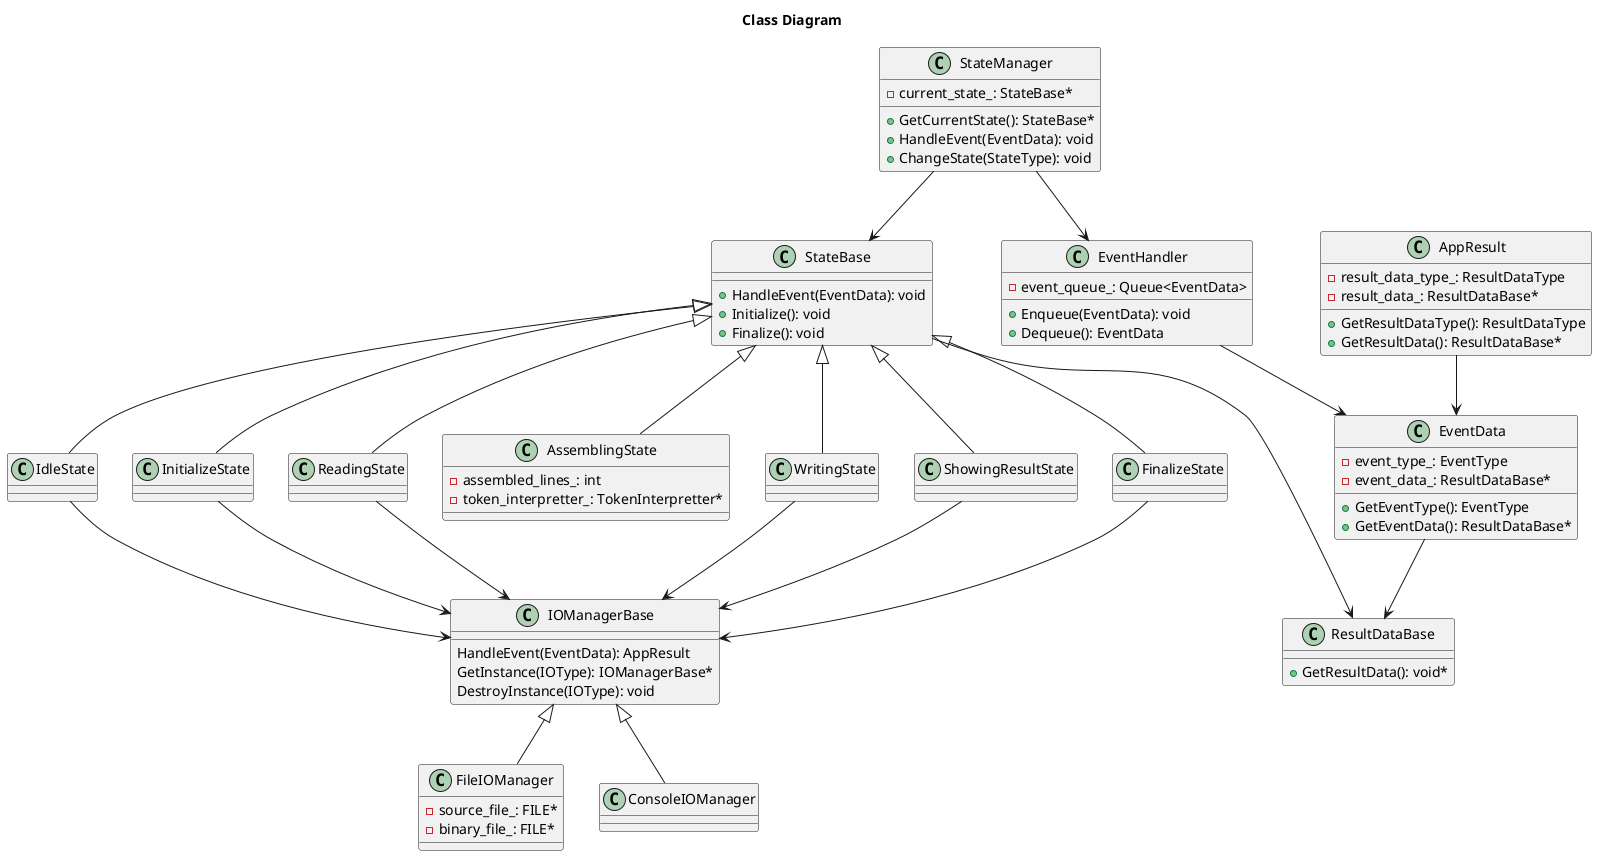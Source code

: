 @startuml class diagram
title Class Diagram

class StateManager {
    - current_state_: StateBase*
    + GetCurrentState(): StateBase*
    + HandleEvent(EventData): void
    + ChangeState(StateType): void
}

class StateBase {
    + HandleEvent(EventData): void
    + Initialize(): void
    + Finalize(): void
}

class IdleState {

}

class InitializeState {

}

class ReadingState {

}

class AssemblingState {
    - assembled_lines_: int
    - token_interpretter_: TokenInterpretter*
}

class WritingState {

}

class ShowingResultState {

}

class FinalizeState {

}

class IOManagerBase {
    HandleEvent(EventData): AppResult
    GetInstance(IOType): IOManagerBase*
    DestroyInstance(IOType): void
}

class FileIOManager {
    - source_file_: FILE*
    - binary_file_: FILE*
}

class ConsoleIOManager {

}

class EventHandler {
    - event_queue_: Queue<EventData>
    + Enqueue(EventData): void
    + Dequeue(): EventData
}

class EventData {
    - event_type_: EventType
    - event_data_: ResultDataBase*
    + GetEventType(): EventType
    + GetEventData(): ResultDataBase*
}

class AppResult {
    - result_data_type_: ResultDataType
    - result_data_: ResultDataBase*
    + GetResultDataType(): ResultDataType
    + GetResultData(): ResultDataBase*
}

class ResultDataBase {
    + GetResultData(): void*
}

StateManager --> StateBase
StateManager --> EventHandler
EventHandler --> EventData
AppResult --> EventData
EventData --> ResultDataBase
StateBase --> ResultDataBase

StateBase ^-- IdleState
StateBase ^-- InitializeState
StateBase ^-- ReadingState
StateBase ^-- AssemblingState
StateBase ^-- WritingState
StateBase ^-- ShowingResultState
StateBase ^-- FinalizeState

IOManagerBase ^-- FileIOManager
IOManagerBase ^-- ConsoleIOManager

IdleState --> IOManagerBase
InitializeState --> IOManagerBase
ReadingState --> IOManagerBase
WritingState --> IOManagerBase
ShowingResultState --> IOManagerBase
FinalizeState --> IOManagerBase


@enduml